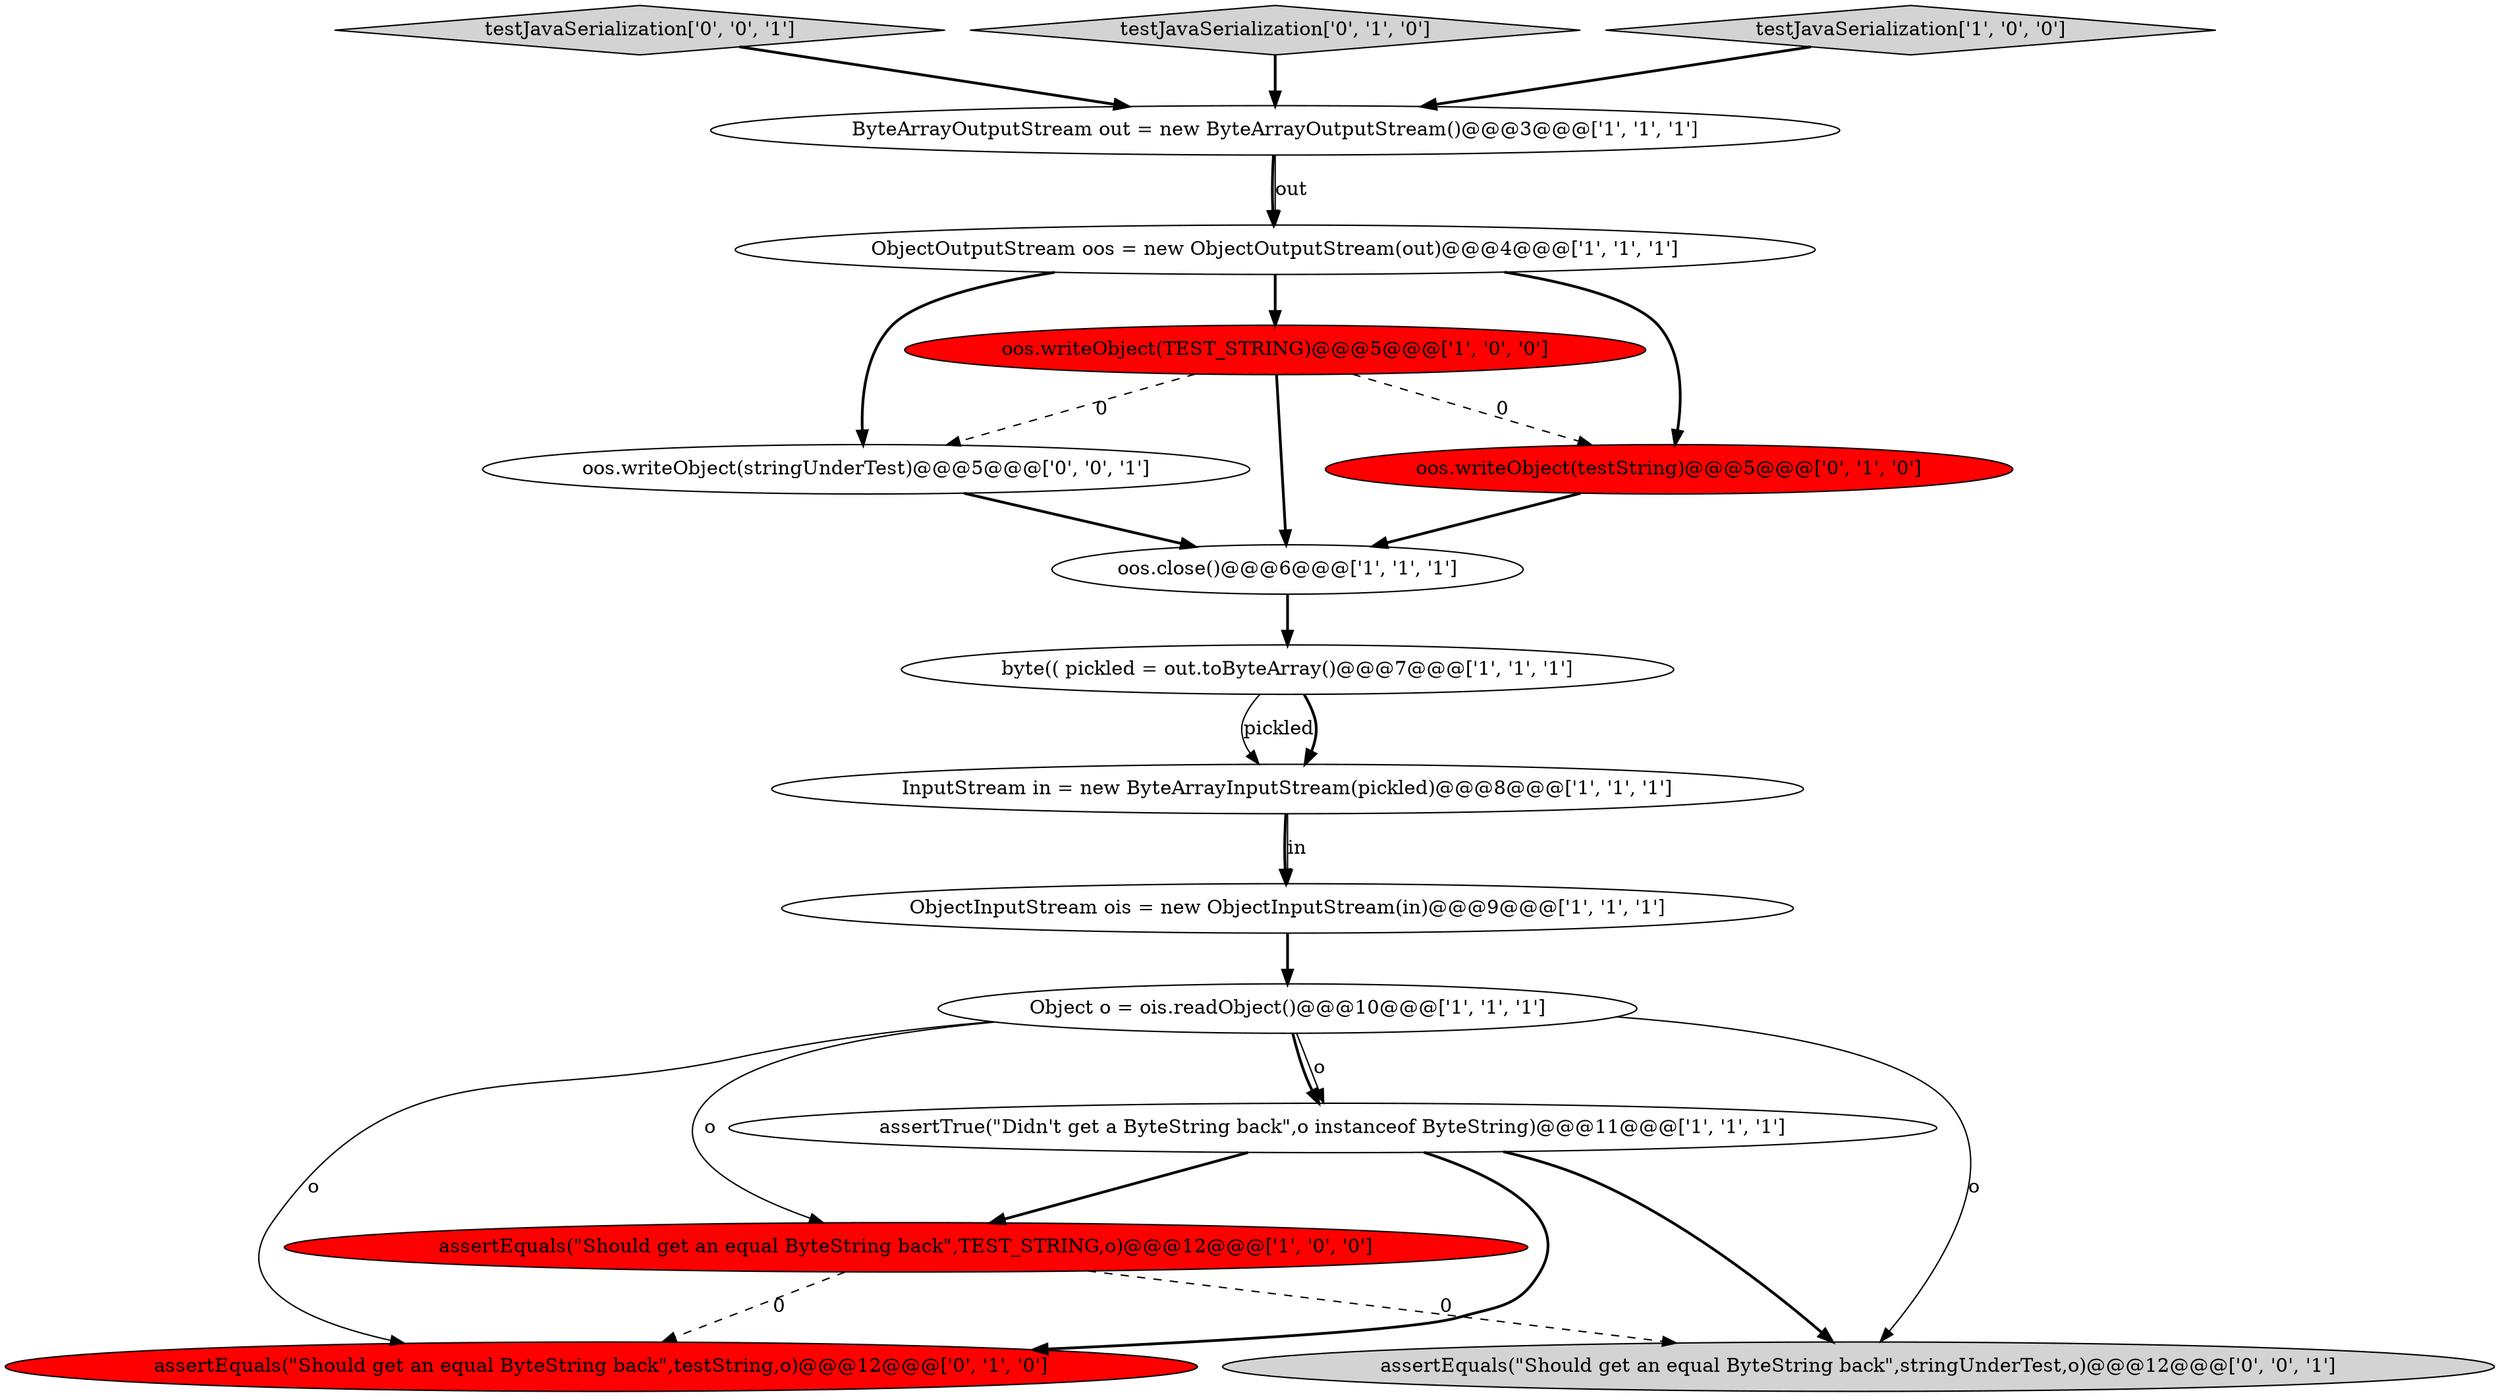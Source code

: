 digraph {
6 [style = filled, label = "assertTrue(\"Didn't get a ByteString back\",o instanceof ByteString)@@@11@@@['1', '1', '1']", fillcolor = white, shape = ellipse image = "AAA0AAABBB1BBB"];
1 [style = filled, label = "assertEquals(\"Should get an equal ByteString back\",TEST_STRING,o)@@@12@@@['1', '0', '0']", fillcolor = red, shape = ellipse image = "AAA1AAABBB1BBB"];
7 [style = filled, label = "ObjectOutputStream oos = new ObjectOutputStream(out)@@@4@@@['1', '1', '1']", fillcolor = white, shape = ellipse image = "AAA0AAABBB1BBB"];
16 [style = filled, label = "testJavaSerialization['0', '0', '1']", fillcolor = lightgray, shape = diamond image = "AAA0AAABBB3BBB"];
15 [style = filled, label = "oos.writeObject(stringUnderTest)@@@5@@@['0', '0', '1']", fillcolor = white, shape = ellipse image = "AAA0AAABBB3BBB"];
13 [style = filled, label = "testJavaSerialization['0', '1', '0']", fillcolor = lightgray, shape = diamond image = "AAA0AAABBB2BBB"];
9 [style = filled, label = "byte(( pickled = out.toByteArray()@@@7@@@['1', '1', '1']", fillcolor = white, shape = ellipse image = "AAA0AAABBB1BBB"];
2 [style = filled, label = "oos.writeObject(TEST_STRING)@@@5@@@['1', '0', '0']", fillcolor = red, shape = ellipse image = "AAA1AAABBB1BBB"];
4 [style = filled, label = "testJavaSerialization['1', '0', '0']", fillcolor = lightgray, shape = diamond image = "AAA0AAABBB1BBB"];
5 [style = filled, label = "InputStream in = new ByteArrayInputStream(pickled)@@@8@@@['1', '1', '1']", fillcolor = white, shape = ellipse image = "AAA0AAABBB1BBB"];
8 [style = filled, label = "ObjectInputStream ois = new ObjectInputStream(in)@@@9@@@['1', '1', '1']", fillcolor = white, shape = ellipse image = "AAA0AAABBB1BBB"];
12 [style = filled, label = "assertEquals(\"Should get an equal ByteString back\",testString,o)@@@12@@@['0', '1', '0']", fillcolor = red, shape = ellipse image = "AAA1AAABBB2BBB"];
11 [style = filled, label = "oos.writeObject(testString)@@@5@@@['0', '1', '0']", fillcolor = red, shape = ellipse image = "AAA1AAABBB2BBB"];
10 [style = filled, label = "Object o = ois.readObject()@@@10@@@['1', '1', '1']", fillcolor = white, shape = ellipse image = "AAA0AAABBB1BBB"];
3 [style = filled, label = "ByteArrayOutputStream out = new ByteArrayOutputStream()@@@3@@@['1', '1', '1']", fillcolor = white, shape = ellipse image = "AAA0AAABBB1BBB"];
0 [style = filled, label = "oos.close()@@@6@@@['1', '1', '1']", fillcolor = white, shape = ellipse image = "AAA0AAABBB1BBB"];
14 [style = filled, label = "assertEquals(\"Should get an equal ByteString back\",stringUnderTest,o)@@@12@@@['0', '0', '1']", fillcolor = lightgray, shape = ellipse image = "AAA0AAABBB3BBB"];
9->5 [style = solid, label="pickled"];
16->3 [style = bold, label=""];
5->8 [style = bold, label=""];
8->10 [style = bold, label=""];
4->3 [style = bold, label=""];
0->9 [style = bold, label=""];
10->6 [style = solid, label="o"];
7->11 [style = bold, label=""];
5->8 [style = solid, label="in"];
1->14 [style = dashed, label="0"];
10->6 [style = bold, label=""];
2->15 [style = dashed, label="0"];
6->14 [style = bold, label=""];
6->1 [style = bold, label=""];
1->12 [style = dashed, label="0"];
2->0 [style = bold, label=""];
11->0 [style = bold, label=""];
13->3 [style = bold, label=""];
3->7 [style = bold, label=""];
7->2 [style = bold, label=""];
15->0 [style = bold, label=""];
9->5 [style = bold, label=""];
3->7 [style = solid, label="out"];
7->15 [style = bold, label=""];
2->11 [style = dashed, label="0"];
10->1 [style = solid, label="o"];
10->14 [style = solid, label="o"];
10->12 [style = solid, label="o"];
6->12 [style = bold, label=""];
}
